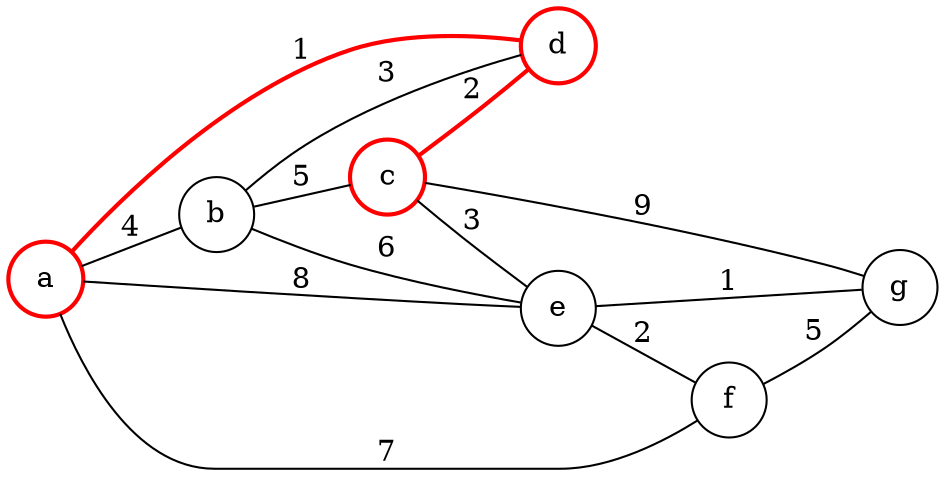 graph G {rankdir=LR;
  a [shape="circle", label="a", pos="-1,0!", color=red, style=bold] ;
  b [shape="circle", label="b", pos="0,0!"] ;
  c [shape="circle", label="c", pos="1,0!", color=red, style=bold] ;
  d [shape="circle", label="d", pos="0,1!", color=red, style=bold] ;
  e [shape="circle", label="e", pos="0,-1!"] ;
  f [shape="circle", label="f", pos="-1,-1.5!"] ;
  g [shape="circle", label="g", pos="1,-1.5!"] ;

a -- b [label="4"];
a -- d [label="1", color=red, style=bold];
a -- e [label="8"];
a -- f [label="7"];
b -- d [label="3"];
b -- c [label="5"];
b -- e [label="6"];
c -- d [label="2", color=red, style=bold];
c -- e [label="3"];
c -- g [label="9"];
e -- f [label="2"];
e -- g [label="1"];
f -- g [label="5"];
}
